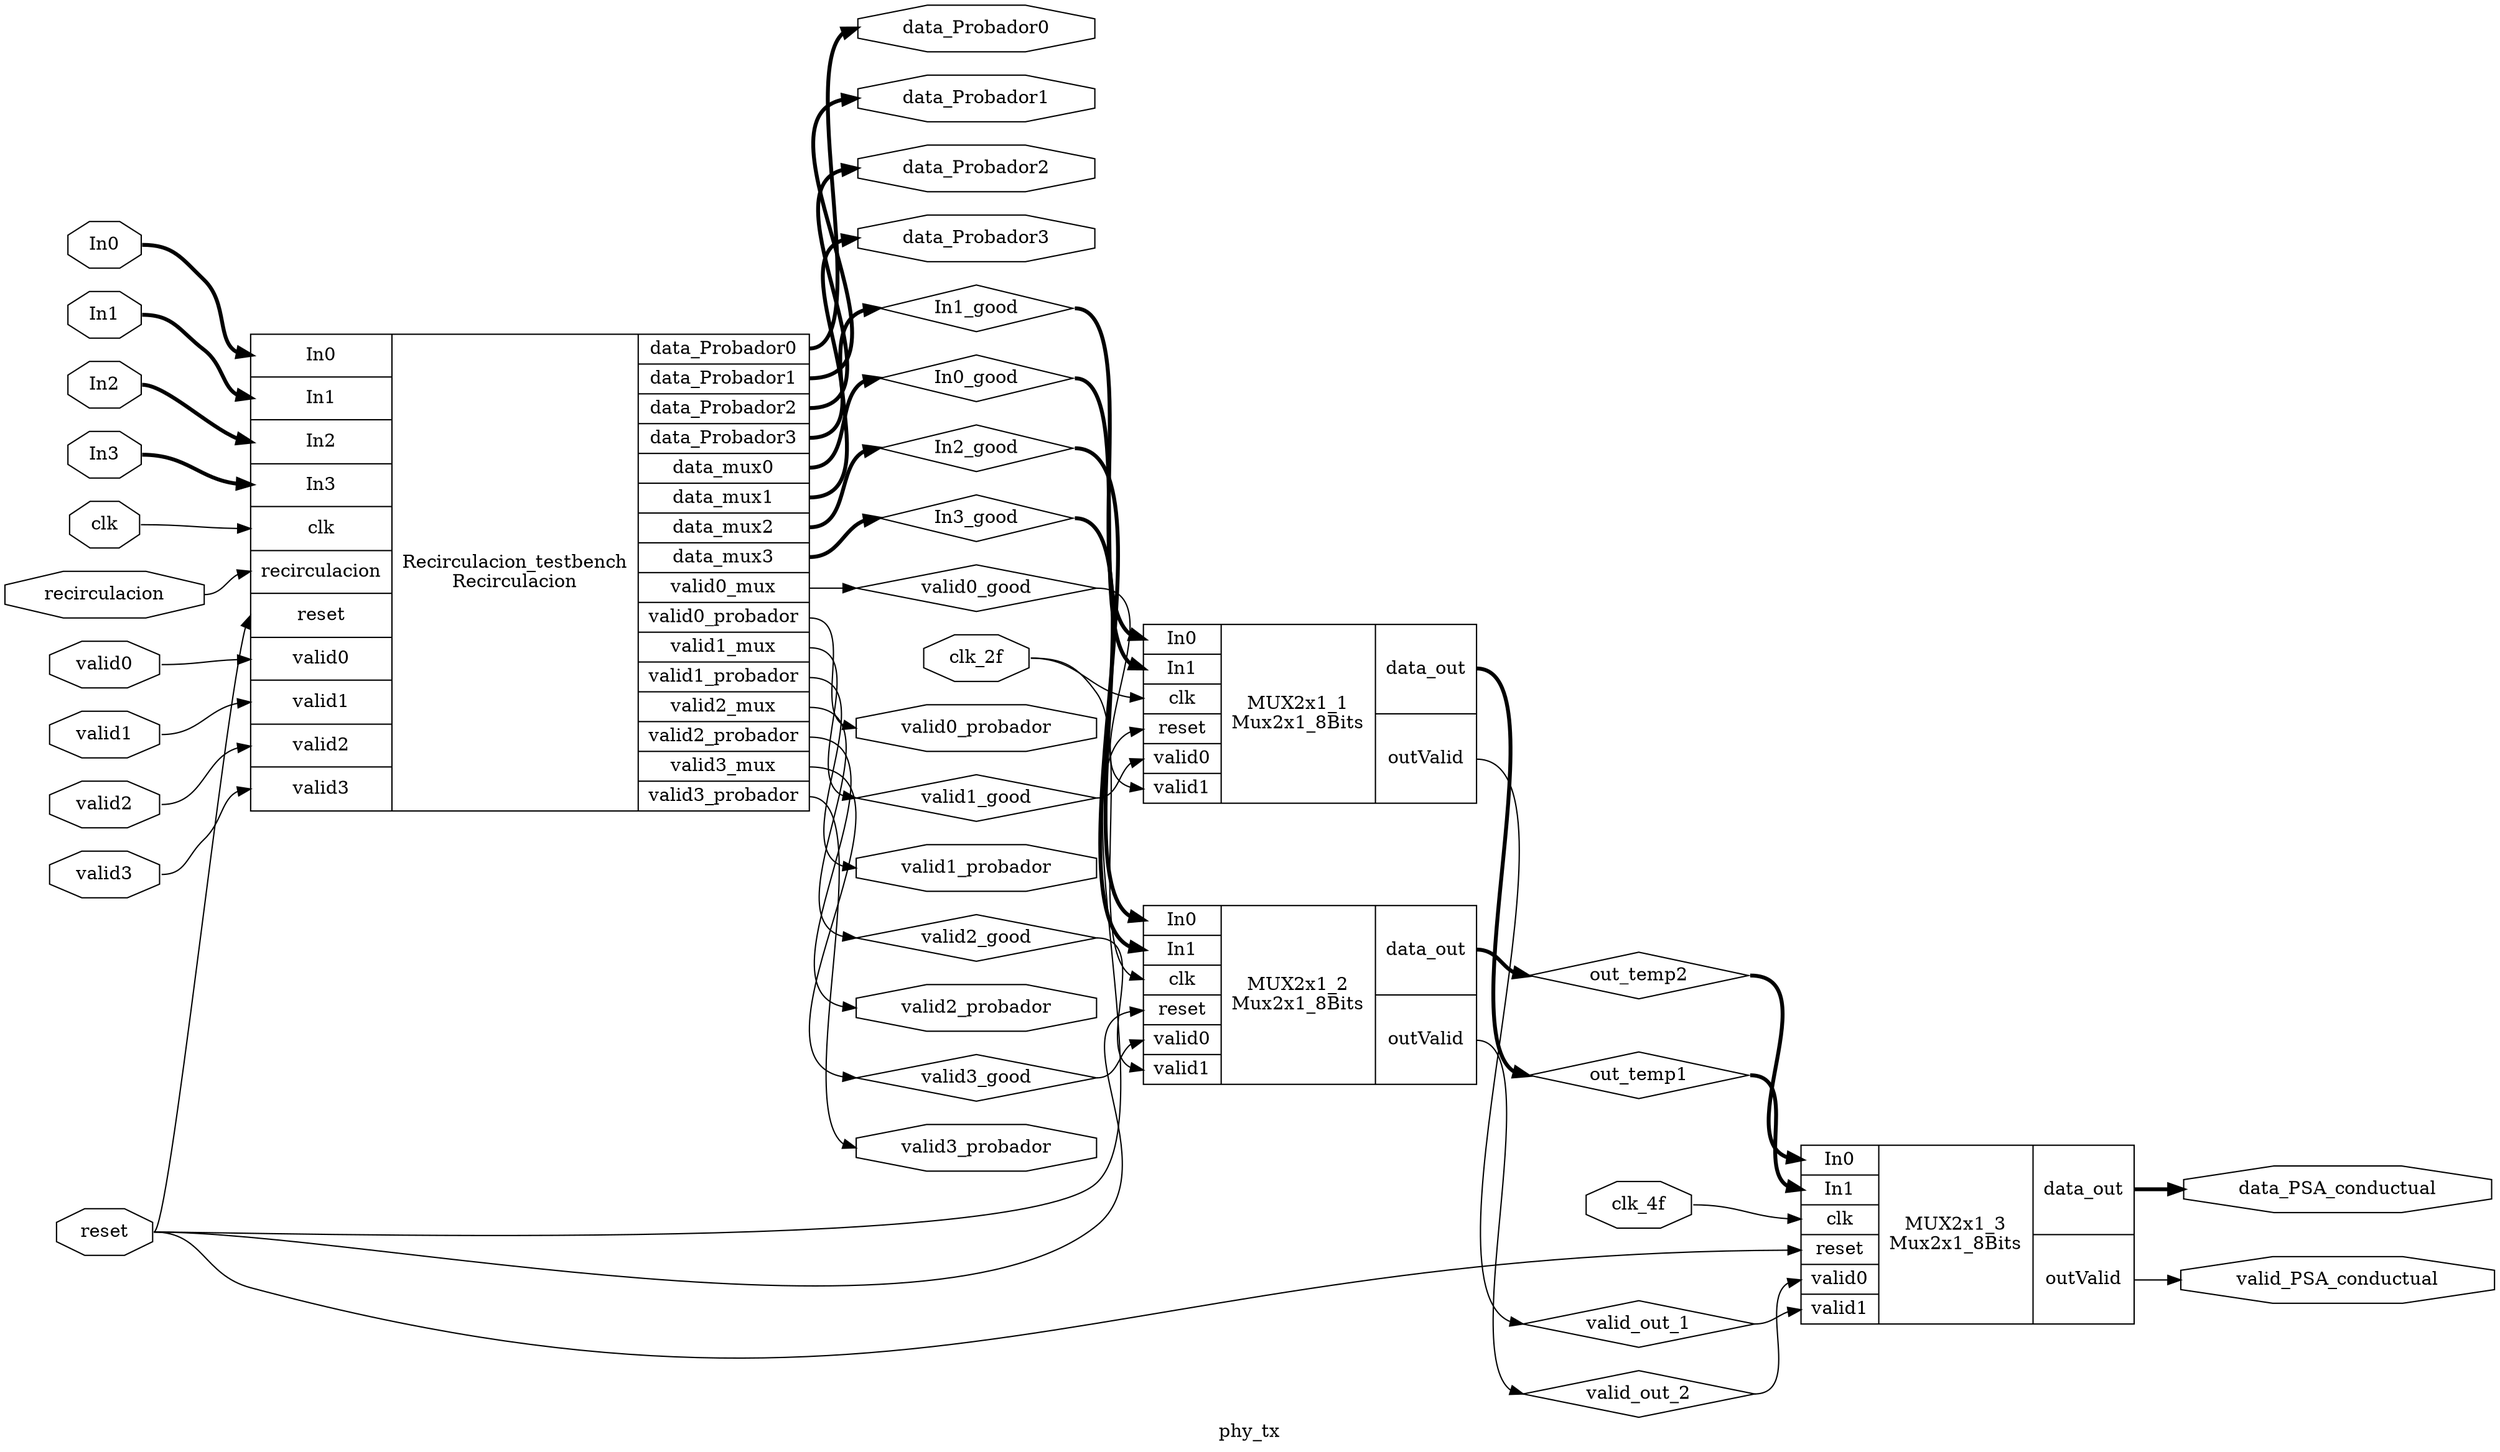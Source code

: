 digraph "phy_tx" {
label="phy_tx";
rankdir="LR";
remincross=true;
n1 [ shape=octagon, label="In0", color="black", fontcolor="black" ];
n2 [ shape=diamond, label="In0_good", color="black", fontcolor="black" ];
n3 [ shape=octagon, label="In1", color="black", fontcolor="black" ];
n4 [ shape=diamond, label="In1_good", color="black", fontcolor="black" ];
n5 [ shape=octagon, label="In2", color="black", fontcolor="black" ];
n6 [ shape=diamond, label="In2_good", color="black", fontcolor="black" ];
n7 [ shape=octagon, label="In3", color="black", fontcolor="black" ];
n8 [ shape=diamond, label="In3_good", color="black", fontcolor="black" ];
n9 [ shape=octagon, label="clk", color="black", fontcolor="black" ];
n10 [ shape=octagon, label="clk_2f", color="black", fontcolor="black" ];
n11 [ shape=octagon, label="clk_4f", color="black", fontcolor="black" ];
n12 [ shape=octagon, label="data_PSA_conductual", color="black", fontcolor="black" ];
n13 [ shape=octagon, label="data_Probador0", color="black", fontcolor="black" ];
n14 [ shape=octagon, label="data_Probador1", color="black", fontcolor="black" ];
n15 [ shape=octagon, label="data_Probador2", color="black", fontcolor="black" ];
n16 [ shape=octagon, label="data_Probador3", color="black", fontcolor="black" ];
n17 [ shape=diamond, label="out_temp1", color="black", fontcolor="black" ];
n18 [ shape=diamond, label="out_temp2", color="black", fontcolor="black" ];
n19 [ shape=octagon, label="recirculacion", color="black", fontcolor="black" ];
n20 [ shape=octagon, label="reset", color="black", fontcolor="black" ];
n21 [ shape=octagon, label="valid0", color="black", fontcolor="black" ];
n22 [ shape=diamond, label="valid0_good", color="black", fontcolor="black" ];
n23 [ shape=octagon, label="valid0_probador", color="black", fontcolor="black" ];
n24 [ shape=octagon, label="valid1", color="black", fontcolor="black" ];
n25 [ shape=diamond, label="valid1_good", color="black", fontcolor="black" ];
n26 [ shape=octagon, label="valid1_probador", color="black", fontcolor="black" ];
n27 [ shape=octagon, label="valid2", color="black", fontcolor="black" ];
n28 [ shape=diamond, label="valid2_good", color="black", fontcolor="black" ];
n29 [ shape=octagon, label="valid2_probador", color="black", fontcolor="black" ];
n30 [ shape=octagon, label="valid3", color="black", fontcolor="black" ];
n31 [ shape=diamond, label="valid3_good", color="black", fontcolor="black" ];
n32 [ shape=octagon, label="valid3_probador", color="black", fontcolor="black" ];
n33 [ shape=octagon, label="valid_PSA_conductual", color="black", fontcolor="black" ];
n34 [ shape=diamond, label="valid_out_1", color="black", fontcolor="black" ];
n35 [ shape=diamond, label="valid_out_2", color="black", fontcolor="black" ];
c38 [ shape=record, label="{{<p1> In0|<p3> In1|<p9> clk|<p20> reset|<p21> valid0|<p24> valid1}|MUX2x1_1\nMux2x1_8Bits|{<p36> data_out|<p37> outValid}}" ];
c39 [ shape=record, label="{{<p1> In0|<p3> In1|<p9> clk|<p20> reset|<p21> valid0|<p24> valid1}|MUX2x1_2\nMux2x1_8Bits|{<p36> data_out|<p37> outValid}}" ];
c40 [ shape=record, label="{{<p1> In0|<p3> In1|<p9> clk|<p20> reset|<p21> valid0|<p24> valid1}|MUX2x1_3\nMux2x1_8Bits|{<p36> data_out|<p37> outValid}}" ];
c49 [ shape=record, label="{{<p1> In0|<p3> In1|<p5> In2|<p7> In3|<p9> clk|<p19> recirculacion|<p20> reset|<p21> valid0|<p24> valid1|<p27> valid2|<p30> valid3}|Recirculacion_testbench\nRecirculacion|{<p13> data_Probador0|<p14> data_Probador1|<p15> data_Probador2|<p16> data_Probador3|<p41> data_mux0|<p42> data_mux1|<p43> data_mux2|<p44> data_mux3|<p45> valid0_mux|<p23> valid0_probador|<p46> valid1_mux|<p26> valid1_probador|<p47> valid2_mux|<p29> valid2_probador|<p48> valid3_mux|<p32> valid3_probador}}" ];
n1:e -> c49:p1:w [color="black", style="setlinewidth(3)", label=""];
n10:e -> c38:p9:w [color="black", label=""];
n10:e -> c39:p9:w [color="black", label=""];
n11:e -> c40:p9:w [color="black", label=""];
c40:p36:e -> n12:w [color="black", style="setlinewidth(3)", label=""];
c49:p13:e -> n13:w [color="black", style="setlinewidth(3)", label=""];
c49:p14:e -> n14:w [color="black", style="setlinewidth(3)", label=""];
c49:p15:e -> n15:w [color="black", style="setlinewidth(3)", label=""];
c49:p16:e -> n16:w [color="black", style="setlinewidth(3)", label=""];
c38:p36:e -> n17:w [color="black", style="setlinewidth(3)", label=""];
n17:e -> c40:p3:w [color="black", style="setlinewidth(3)", label=""];
c39:p36:e -> n18:w [color="black", style="setlinewidth(3)", label=""];
n18:e -> c40:p1:w [color="black", style="setlinewidth(3)", label=""];
n19:e -> c49:p19:w [color="black", label=""];
c49:p41:e -> n2:w [color="black", style="setlinewidth(3)", label=""];
n2:e -> c38:p3:w [color="black", style="setlinewidth(3)", label=""];
n20:e -> c38:p20:w [color="black", label=""];
n20:e -> c39:p20:w [color="black", label=""];
n20:e -> c40:p20:w [color="black", label=""];
n20:e -> c49:p20:w [color="black", label=""];
n21:e -> c49:p21:w [color="black", label=""];
c49:p45:e -> n22:w [color="black", label=""];
n22:e -> c38:p24:w [color="black", label=""];
c49:p23:e -> n23:w [color="black", label=""];
n24:e -> c49:p24:w [color="black", label=""];
c49:p46:e -> n25:w [color="black", label=""];
n25:e -> c38:p21:w [color="black", label=""];
c49:p26:e -> n26:w [color="black", label=""];
n27:e -> c49:p27:w [color="black", label=""];
c49:p47:e -> n28:w [color="black", label=""];
n28:e -> c39:p24:w [color="black", label=""];
c49:p29:e -> n29:w [color="black", label=""];
n3:e -> c49:p3:w [color="black", style="setlinewidth(3)", label=""];
n30:e -> c49:p30:w [color="black", label=""];
c49:p48:e -> n31:w [color="black", label=""];
n31:e -> c39:p21:w [color="black", label=""];
c49:p32:e -> n32:w [color="black", label=""];
c40:p37:e -> n33:w [color="black", label=""];
c38:p37:e -> n34:w [color="black", label=""];
n34:e -> c40:p24:w [color="black", label=""];
c39:p37:e -> n35:w [color="black", label=""];
n35:e -> c40:p21:w [color="black", label=""];
c49:p42:e -> n4:w [color="black", style="setlinewidth(3)", label=""];
n4:e -> c38:p1:w [color="black", style="setlinewidth(3)", label=""];
n5:e -> c49:p5:w [color="black", style="setlinewidth(3)", label=""];
c49:p43:e -> n6:w [color="black", style="setlinewidth(3)", label=""];
n6:e -> c39:p3:w [color="black", style="setlinewidth(3)", label=""];
n7:e -> c49:p7:w [color="black", style="setlinewidth(3)", label=""];
c49:p44:e -> n8:w [color="black", style="setlinewidth(3)", label=""];
n8:e -> c39:p1:w [color="black", style="setlinewidth(3)", label=""];
n9:e -> c49:p9:w [color="black", label=""];
}
